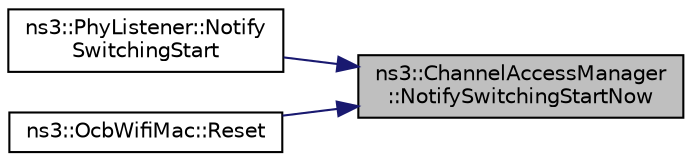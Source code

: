 digraph "ns3::ChannelAccessManager::NotifySwitchingStartNow"
{
 // LATEX_PDF_SIZE
  edge [fontname="Helvetica",fontsize="10",labelfontname="Helvetica",labelfontsize="10"];
  node [fontname="Helvetica",fontsize="10",shape=record];
  rankdir="RL";
  Node1 [label="ns3::ChannelAccessManager\l::NotifySwitchingStartNow",height=0.2,width=0.4,color="black", fillcolor="grey75", style="filled", fontcolor="black",tooltip=" "];
  Node1 -> Node2 [dir="back",color="midnightblue",fontsize="10",style="solid",fontname="Helvetica"];
  Node2 [label="ns3::PhyListener::Notify\lSwitchingStart",height=0.2,width=0.4,color="black", fillcolor="white", style="filled",URL="$classns3_1_1_phy_listener.html#a03faeaeb984cba7a659184f653d61cf7",tooltip=" "];
  Node1 -> Node3 [dir="back",color="midnightblue",fontsize="10",style="solid",fontname="Helvetica"];
  Node3 [label="ns3::OcbWifiMac::Reset",height=0.2,width=0.4,color="black", fillcolor="white", style="filled",URL="$classns3_1_1_ocb_wifi_mac.html#af735dfafc5820e797233b8ce21bcf21b",tooltip="To support MAC extension for multiple channel operation, Reset current MAC entity and flush its inter..."];
}
